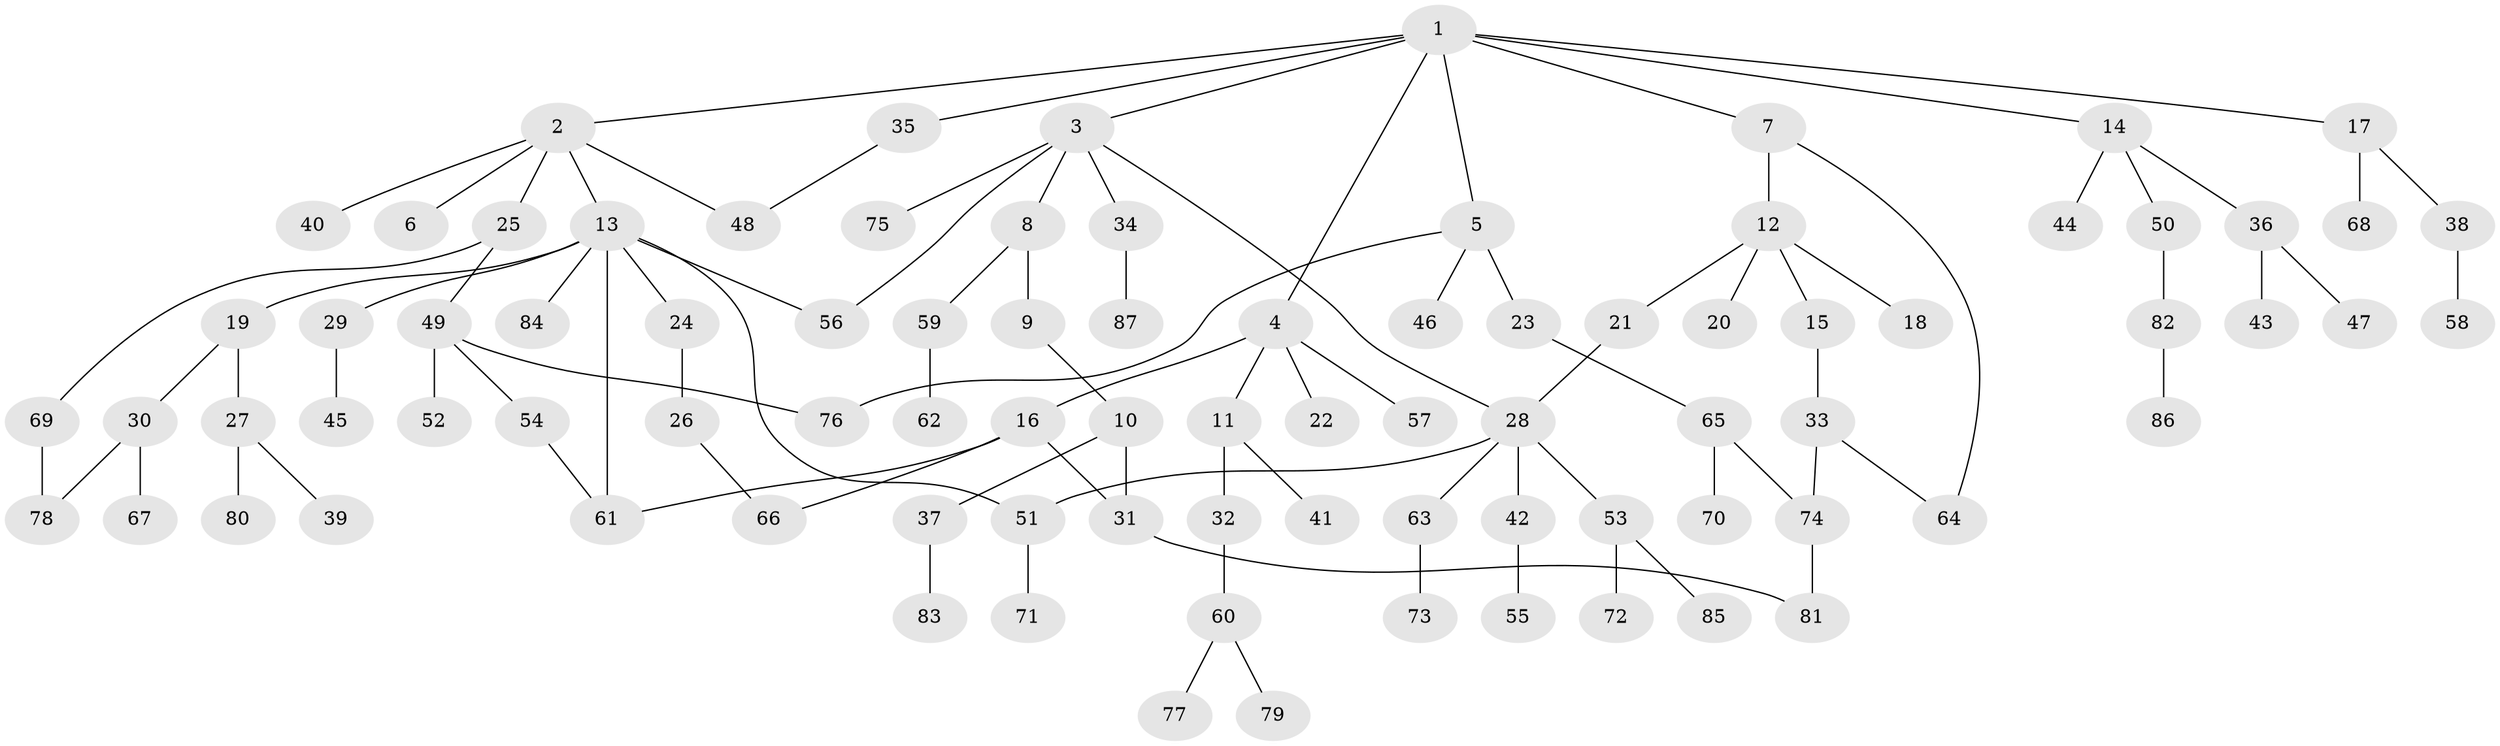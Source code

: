 // Generated by graph-tools (version 1.1) at 2025/01/03/09/25 03:01:01]
// undirected, 87 vertices, 99 edges
graph export_dot {
graph [start="1"]
  node [color=gray90,style=filled];
  1;
  2;
  3;
  4;
  5;
  6;
  7;
  8;
  9;
  10;
  11;
  12;
  13;
  14;
  15;
  16;
  17;
  18;
  19;
  20;
  21;
  22;
  23;
  24;
  25;
  26;
  27;
  28;
  29;
  30;
  31;
  32;
  33;
  34;
  35;
  36;
  37;
  38;
  39;
  40;
  41;
  42;
  43;
  44;
  45;
  46;
  47;
  48;
  49;
  50;
  51;
  52;
  53;
  54;
  55;
  56;
  57;
  58;
  59;
  60;
  61;
  62;
  63;
  64;
  65;
  66;
  67;
  68;
  69;
  70;
  71;
  72;
  73;
  74;
  75;
  76;
  77;
  78;
  79;
  80;
  81;
  82;
  83;
  84;
  85;
  86;
  87;
  1 -- 2;
  1 -- 3;
  1 -- 4;
  1 -- 5;
  1 -- 7;
  1 -- 14;
  1 -- 17;
  1 -- 35;
  2 -- 6;
  2 -- 13;
  2 -- 25;
  2 -- 40;
  2 -- 48;
  3 -- 8;
  3 -- 28;
  3 -- 34;
  3 -- 56;
  3 -- 75;
  4 -- 11;
  4 -- 16;
  4 -- 22;
  4 -- 57;
  5 -- 23;
  5 -- 46;
  5 -- 76;
  7 -- 12;
  7 -- 64;
  8 -- 9;
  8 -- 59;
  9 -- 10;
  10 -- 37;
  10 -- 31;
  11 -- 32;
  11 -- 41;
  12 -- 15;
  12 -- 18;
  12 -- 20;
  12 -- 21;
  13 -- 19;
  13 -- 24;
  13 -- 29;
  13 -- 84;
  13 -- 51;
  13 -- 56;
  13 -- 61;
  14 -- 36;
  14 -- 44;
  14 -- 50;
  15 -- 33;
  16 -- 31;
  16 -- 61;
  16 -- 66;
  17 -- 38;
  17 -- 68;
  19 -- 27;
  19 -- 30;
  21 -- 28;
  23 -- 65;
  24 -- 26;
  25 -- 49;
  25 -- 69;
  26 -- 66;
  27 -- 39;
  27 -- 80;
  28 -- 42;
  28 -- 51;
  28 -- 53;
  28 -- 63;
  29 -- 45;
  30 -- 67;
  30 -- 78;
  31 -- 81;
  32 -- 60;
  33 -- 74;
  33 -- 64;
  34 -- 87;
  35 -- 48;
  36 -- 43;
  36 -- 47;
  37 -- 83;
  38 -- 58;
  42 -- 55;
  49 -- 52;
  49 -- 54;
  49 -- 76;
  50 -- 82;
  51 -- 71;
  53 -- 72;
  53 -- 85;
  54 -- 61;
  59 -- 62;
  60 -- 77;
  60 -- 79;
  63 -- 73;
  65 -- 70;
  65 -- 74;
  69 -- 78;
  74 -- 81;
  82 -- 86;
}
